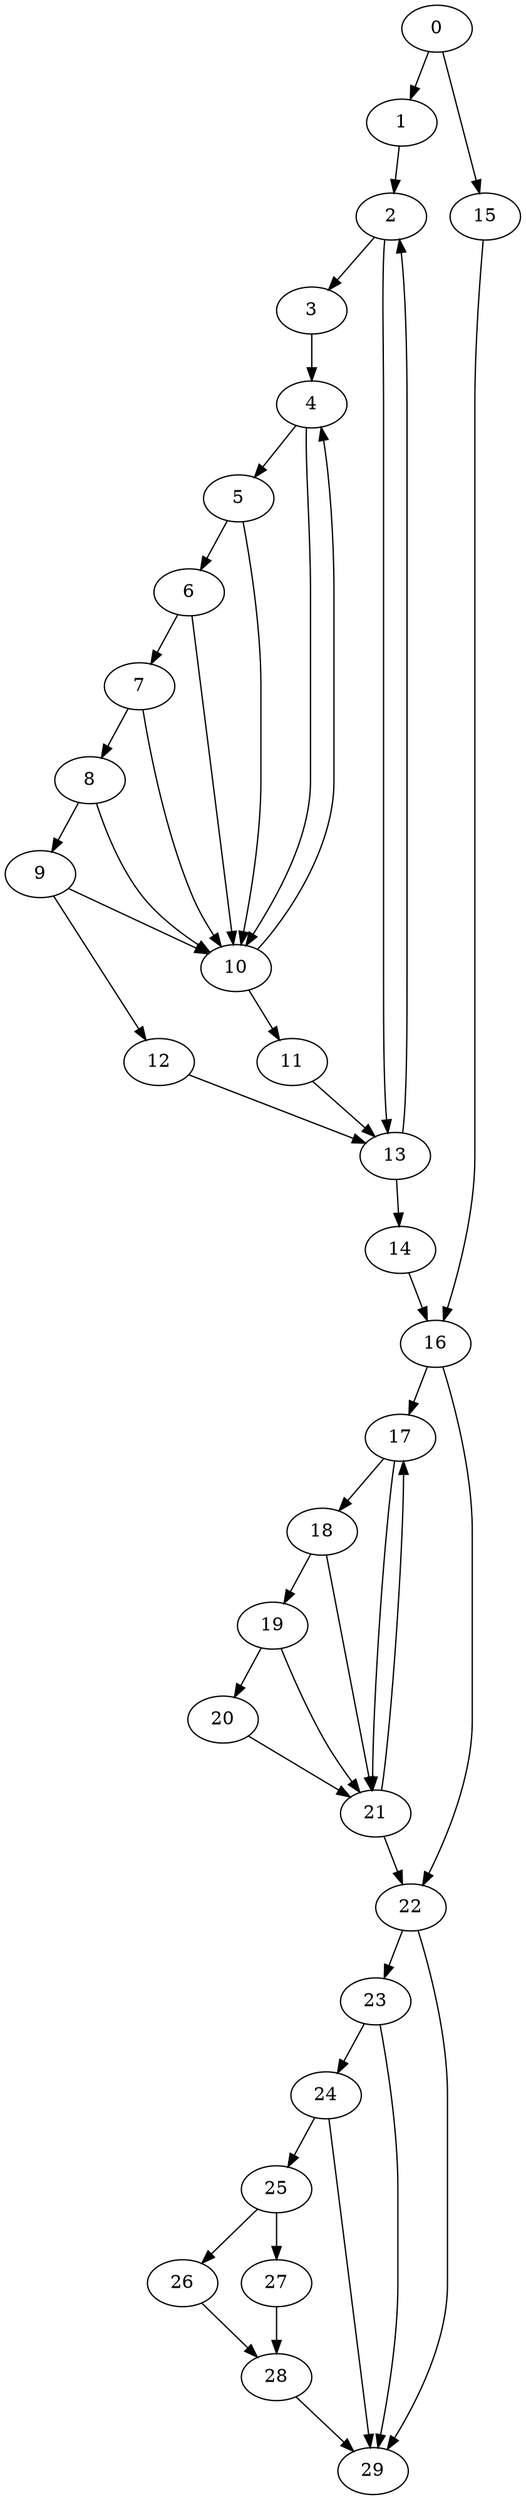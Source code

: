 digraph {
	0
	1
	2
	3
	4
	5
	6
	7
	8
	9
	10
	11
	12
	13
	14
	15
	16
	17
	18
	19
	20
	21
	22
	23
	24
	25
	26
	27
	28
	29
	23 -> 24
	22 -> 29
	23 -> 29
	24 -> 29
	28 -> 29
	6 -> 7
	8 -> 9
	19 -> 20
	24 -> 25
	25 -> 26
	3 -> 4
	10 -> 4
	10 -> 11
	14 -> 16
	15 -> 16
	4 -> 5
	7 -> 8
	8 -> 10
	9 -> 10
	4 -> 10
	5 -> 10
	6 -> 10
	7 -> 10
	2 -> 13
	11 -> 13
	12 -> 13
	0 -> 15
	0 -> 1
	5 -> 6
	18 -> 21
	19 -> 21
	20 -> 21
	17 -> 21
	16 -> 22
	21 -> 22
	2 -> 3
	9 -> 12
	13 -> 14
	1 -> 2
	13 -> 2
	17 -> 18
	18 -> 19
	25 -> 27
	26 -> 28
	27 -> 28
	16 -> 17
	21 -> 17
	22 -> 23
}
